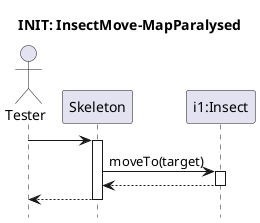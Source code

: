 @startuml Insect-move/paralysed
hide footbox

title INIT: InsectMove-MapParalysed

actor Tester
'TODO: Skeleton neve :Skeleton vagy csak Skeleton?
participant Skeleton
participant "i1:Insect" as insect

'TODO: test case neve
Tester -> Skeleton 
activate Skeleton
Skeleton -> insect : moveTo(target)
activate insect
return
return
@enduml